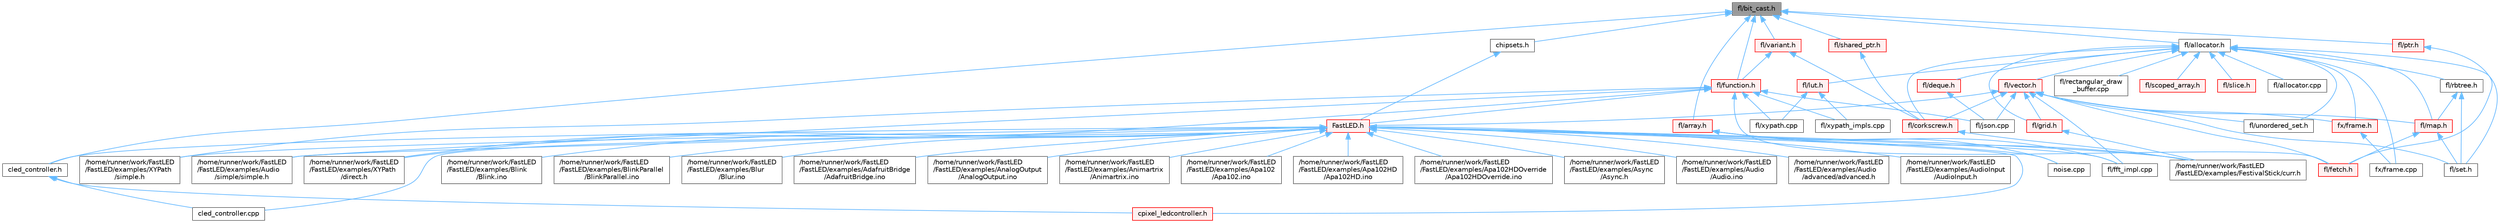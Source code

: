 digraph "fl/bit_cast.h"
{
 // INTERACTIVE_SVG=YES
 // LATEX_PDF_SIZE
  bgcolor="transparent";
  edge [fontname=Helvetica,fontsize=10,labelfontname=Helvetica,labelfontsize=10];
  node [fontname=Helvetica,fontsize=10,shape=box,height=0.2,width=0.4];
  Node1 [id="Node000001",label="fl/bit_cast.h",height=0.2,width=0.4,color="gray40", fillcolor="grey60", style="filled", fontcolor="black",tooltip=" "];
  Node1 -> Node2 [id="edge1_Node000001_Node000002",dir="back",color="steelblue1",style="solid",tooltip=" "];
  Node2 [id="Node000002",label="chipsets.h",height=0.2,width=0.4,color="grey40", fillcolor="white", style="filled",URL="$db/d66/chipsets_8h.html",tooltip="Contains the bulk of the definitions for the various LED chipsets supported."];
  Node2 -> Node3 [id="edge2_Node000002_Node000003",dir="back",color="steelblue1",style="solid",tooltip=" "];
  Node3 [id="Node000003",label="FastLED.h",height=0.2,width=0.4,color="red", fillcolor="#FFF0F0", style="filled",URL="$db/d97/_fast_l_e_d_8h.html",tooltip="central include file for FastLED, defines the CFastLED class/object"];
  Node3 -> Node4 [id="edge3_Node000003_Node000004",dir="back",color="steelblue1",style="solid",tooltip=" "];
  Node4 [id="Node000004",label="/home/runner/work/FastLED\l/FastLED/examples/AdafruitBridge\l/AdafruitBridge.ino",height=0.2,width=0.4,color="grey40", fillcolor="white", style="filled",URL="$d8/d21/_adafruit_bridge_8ino.html",tooltip=" "];
  Node3 -> Node5 [id="edge4_Node000003_Node000005",dir="back",color="steelblue1",style="solid",tooltip=" "];
  Node5 [id="Node000005",label="/home/runner/work/FastLED\l/FastLED/examples/AnalogOutput\l/AnalogOutput.ino",height=0.2,width=0.4,color="grey40", fillcolor="white", style="filled",URL="$d5/d17/_analog_output_8ino.html",tooltip="Demonstrates how to use FastLED color functions even without a \"pixel-addressible\" smart LED strip."];
  Node3 -> Node6 [id="edge5_Node000003_Node000006",dir="back",color="steelblue1",style="solid",tooltip=" "];
  Node6 [id="Node000006",label="/home/runner/work/FastLED\l/FastLED/examples/Animartrix\l/Animartrix.ino",height=0.2,width=0.4,color="grey40", fillcolor="white", style="filled",URL="$d6/d05/_animartrix_8ino.html",tooltip="Demo of the Animatrix effects."];
  Node3 -> Node7 [id="edge6_Node000003_Node000007",dir="back",color="steelblue1",style="solid",tooltip=" "];
  Node7 [id="Node000007",label="/home/runner/work/FastLED\l/FastLED/examples/Apa102\l/Apa102.ino",height=0.2,width=0.4,color="grey40", fillcolor="white", style="filled",URL="$dd/d0f/_apa102_8ino.html",tooltip=" "];
  Node3 -> Node8 [id="edge7_Node000003_Node000008",dir="back",color="steelblue1",style="solid",tooltip=" "];
  Node8 [id="Node000008",label="/home/runner/work/FastLED\l/FastLED/examples/Apa102HD\l/Apa102HD.ino",height=0.2,width=0.4,color="grey40", fillcolor="white", style="filled",URL="$d1/d75/_apa102_h_d_8ino.html",tooltip="Example showing how to use the APA102HD gamma correction."];
  Node3 -> Node9 [id="edge8_Node000003_Node000009",dir="back",color="steelblue1",style="solid",tooltip=" "];
  Node9 [id="Node000009",label="/home/runner/work/FastLED\l/FastLED/examples/Apa102HDOverride\l/Apa102HDOverride.ino",height=0.2,width=0.4,color="grey40", fillcolor="white", style="filled",URL="$d3/d6e/_apa102_h_d_override_8ino.html",tooltip=" "];
  Node3 -> Node10 [id="edge9_Node000003_Node000010",dir="back",color="steelblue1",style="solid",tooltip=" "];
  Node10 [id="Node000010",label="/home/runner/work/FastLED\l/FastLED/examples/Async\l/Async.h",height=0.2,width=0.4,color="grey40", fillcolor="white", style="filled",URL="$d5/d1b/examples_2_async_2async_8h.html",tooltip=" "];
  Node3 -> Node11 [id="edge10_Node000003_Node000011",dir="back",color="steelblue1",style="solid",tooltip=" "];
  Node11 [id="Node000011",label="/home/runner/work/FastLED\l/FastLED/examples/Audio\l/Audio.ino",height=0.2,width=0.4,color="grey40", fillcolor="white", style="filled",URL="$dc/d5d/_audio_8ino.html",tooltip="Audio visualization example with XY mapping."];
  Node3 -> Node12 [id="edge11_Node000003_Node000012",dir="back",color="steelblue1",style="solid",tooltip=" "];
  Node12 [id="Node000012",label="/home/runner/work/FastLED\l/FastLED/examples/Audio\l/advanced/advanced.h",height=0.2,width=0.4,color="grey40", fillcolor="white", style="filled",URL="$da/dc7/advanced_8h.html",tooltip=" "];
  Node3 -> Node13 [id="edge12_Node000003_Node000013",dir="back",color="steelblue1",style="solid",tooltip=" "];
  Node13 [id="Node000013",label="/home/runner/work/FastLED\l/FastLED/examples/Audio\l/simple/simple.h",height=0.2,width=0.4,color="grey40", fillcolor="white", style="filled",URL="$db/d49/_audio_2simple_2simple_8h.html",tooltip=" "];
  Node3 -> Node14 [id="edge13_Node000003_Node000014",dir="back",color="steelblue1",style="solid",tooltip=" "];
  Node14 [id="Node000014",label="/home/runner/work/FastLED\l/FastLED/examples/AudioInput\l/AudioInput.h",height=0.2,width=0.4,color="grey40", fillcolor="white", style="filled",URL="$d8/dce/_audio_input_8h.html",tooltip=" "];
  Node3 -> Node15 [id="edge14_Node000003_Node000015",dir="back",color="steelblue1",style="solid",tooltip=" "];
  Node15 [id="Node000015",label="/home/runner/work/FastLED\l/FastLED/examples/Blink\l/Blink.ino",height=0.2,width=0.4,color="grey40", fillcolor="white", style="filled",URL="$d0/dc3/_blink_8ino.html",tooltip="Blink the first LED of an LED strip."];
  Node3 -> Node16 [id="edge15_Node000003_Node000016",dir="back",color="steelblue1",style="solid",tooltip=" "];
  Node16 [id="Node000016",label="/home/runner/work/FastLED\l/FastLED/examples/BlinkParallel\l/BlinkParallel.ino",height=0.2,width=0.4,color="grey40", fillcolor="white", style="filled",URL="$d5/d4d/_blink_parallel_8ino.html",tooltip="Shows parallel usage of WS2812 strips."];
  Node3 -> Node17 [id="edge16_Node000003_Node000017",dir="back",color="steelblue1",style="solid",tooltip=" "];
  Node17 [id="Node000017",label="/home/runner/work/FastLED\l/FastLED/examples/Blur\l/Blur.ino",height=0.2,width=0.4,color="grey40", fillcolor="white", style="filled",URL="$d4/d0c/_blur_8ino.html",tooltip=" "];
  Node3 -> Node38 [id="edge17_Node000003_Node000038",dir="back",color="steelblue1",style="solid",tooltip=" "];
  Node38 [id="Node000038",label="/home/runner/work/FastLED\l/FastLED/examples/FestivalStick/curr.h",height=0.2,width=0.4,color="grey40", fillcolor="white", style="filled",URL="$d4/d06/curr_8h.html",tooltip=" "];
  Node3 -> Node98 [id="edge18_Node000003_Node000098",dir="back",color="steelblue1",style="solid",tooltip=" "];
  Node98 [id="Node000098",label="/home/runner/work/FastLED\l/FastLED/examples/XYPath\l/direct.h",height=0.2,width=0.4,color="grey40", fillcolor="white", style="filled",URL="$d6/daf/direct_8h.html",tooltip=" "];
  Node3 -> Node99 [id="edge19_Node000003_Node000099",dir="back",color="steelblue1",style="solid",tooltip=" "];
  Node99 [id="Node000099",label="/home/runner/work/FastLED\l/FastLED/examples/XYPath\l/simple.h",height=0.2,width=0.4,color="grey40", fillcolor="white", style="filled",URL="$d3/d52/_x_y_path_2simple_8h.html",tooltip=" "];
  Node3 -> Node104 [id="edge20_Node000003_Node000104",dir="back",color="steelblue1",style="solid",tooltip=" "];
  Node104 [id="Node000104",label="cled_controller.cpp",height=0.2,width=0.4,color="grey40", fillcolor="white", style="filled",URL="$dd/dd8/cled__controller_8cpp.html",tooltip="base definitions used by led controllers for writing out led data"];
  Node3 -> Node105 [id="edge21_Node000003_Node000105",dir="back",color="steelblue1",style="solid",tooltip=" "];
  Node105 [id="Node000105",label="cled_controller.h",height=0.2,width=0.4,color="grey40", fillcolor="white", style="filled",URL="$db/d6d/cled__controller_8h.html",tooltip="base definitions used by led controllers for writing out led data"];
  Node105 -> Node104 [id="edge22_Node000105_Node000104",dir="back",color="steelblue1",style="solid",tooltip=" "];
  Node105 -> Node106 [id="edge23_Node000105_Node000106",dir="back",color="steelblue1",style="solid",tooltip=" "];
  Node106 [id="Node000106",label="cpixel_ledcontroller.h",height=0.2,width=0.4,color="red", fillcolor="#FFF0F0", style="filled",URL="$d9/d57/cpixel__ledcontroller_8h.html",tooltip="defines the templated version of the CLEDController class"];
  Node3 -> Node106 [id="edge24_Node000003_Node000106",dir="back",color="steelblue1",style="solid",tooltip=" "];
  Node3 -> Node123 [id="edge25_Node000003_Node000123",dir="back",color="steelblue1",style="solid",tooltip=" "];
  Node123 [id="Node000123",label="fl/fft_impl.cpp",height=0.2,width=0.4,color="grey40", fillcolor="white", style="filled",URL="$d1/dff/fft__impl_8cpp.html",tooltip=" "];
  Node3 -> Node147 [id="edge26_Node000003_Node000147",dir="back",color="steelblue1",style="solid",tooltip=" "];
  Node147 [id="Node000147",label="noise.cpp",height=0.2,width=0.4,color="grey40", fillcolor="white", style="filled",URL="$d6/de8/noise_8cpp.html",tooltip="Functions to generate and fill arrays with noise."];
  Node1 -> Node105 [id="edge27_Node000001_Node000105",dir="back",color="steelblue1",style="solid",tooltip=" "];
  Node1 -> Node159 [id="edge28_Node000001_Node000159",dir="back",color="steelblue1",style="solid",tooltip=" "];
  Node159 [id="Node000159",label="fl/allocator.h",height=0.2,width=0.4,color="grey40", fillcolor="white", style="filled",URL="$da/da9/allocator_8h.html",tooltip=" "];
  Node159 -> Node160 [id="edge29_Node000159_Node000160",dir="back",color="steelblue1",style="solid",tooltip=" "];
  Node160 [id="Node000160",label="fl/allocator.cpp",height=0.2,width=0.4,color="grey40", fillcolor="white", style="filled",URL="$d6/d89/allocator_8cpp.html",tooltip=" "];
  Node159 -> Node161 [id="edge30_Node000159_Node000161",dir="back",color="steelblue1",style="solid",tooltip=" "];
  Node161 [id="Node000161",label="fl/corkscrew.h",height=0.2,width=0.4,color="red", fillcolor="#FFF0F0", style="filled",URL="$d1/dd4/src_2fl_2corkscrew_8h.html",tooltip="Corkscrew LED strip projection and rendering."];
  Node161 -> Node38 [id="edge31_Node000161_Node000038",dir="back",color="steelblue1",style="solid",tooltip=" "];
  Node159 -> Node163 [id="edge32_Node000159_Node000163",dir="back",color="steelblue1",style="solid",tooltip=" "];
  Node163 [id="Node000163",label="fl/deque.h",height=0.2,width=0.4,color="red", fillcolor="#FFF0F0", style="filled",URL="$dc/d44/deque_8h.html",tooltip=" "];
  Node163 -> Node164 [id="edge33_Node000163_Node000164",dir="back",color="steelblue1",style="solid",tooltip=" "];
  Node164 [id="Node000164",label="fl/json.cpp",height=0.2,width=0.4,color="grey40", fillcolor="white", style="filled",URL="$dd/d55/json_8cpp.html",tooltip=" "];
  Node159 -> Node166 [id="edge34_Node000159_Node000166",dir="back",color="steelblue1",style="solid",tooltip=" "];
  Node166 [id="Node000166",label="fl/grid.h",height=0.2,width=0.4,color="red", fillcolor="#FFF0F0", style="filled",URL="$da/d15/grid_8h.html",tooltip=" "];
  Node166 -> Node38 [id="edge35_Node000166_Node000038",dir="back",color="steelblue1",style="solid",tooltip=" "];
  Node159 -> Node175 [id="edge36_Node000159_Node000175",dir="back",color="steelblue1",style="solid",tooltip=" "];
  Node175 [id="Node000175",label="fl/lut.h",height=0.2,width=0.4,color="red", fillcolor="#FFF0F0", style="filled",URL="$db/d54/lut_8h.html",tooltip=" "];
  Node175 -> Node170 [id="edge37_Node000175_Node000170",dir="back",color="steelblue1",style="solid",tooltip=" "];
  Node170 [id="Node000170",label="fl/xypath.cpp",height=0.2,width=0.4,color="grey40", fillcolor="white", style="filled",URL="$d4/d78/xypath_8cpp.html",tooltip=" "];
  Node175 -> Node171 [id="edge38_Node000175_Node000171",dir="back",color="steelblue1",style="solid",tooltip=" "];
  Node171 [id="Node000171",label="fl/xypath_impls.cpp",height=0.2,width=0.4,color="grey40", fillcolor="white", style="filled",URL="$d4/db1/xypath__impls_8cpp.html",tooltip=" "];
  Node159 -> Node245 [id="edge39_Node000159_Node000245",dir="back",color="steelblue1",style="solid",tooltip=" "];
  Node245 [id="Node000245",label="fl/map.h",height=0.2,width=0.4,color="red", fillcolor="#FFF0F0", style="filled",URL="$dc/db7/map_8h.html",tooltip=" "];
  Node245 -> Node246 [id="edge40_Node000245_Node000246",dir="back",color="steelblue1",style="solid",tooltip=" "];
  Node246 [id="Node000246",label="fl/fetch.h",height=0.2,width=0.4,color="red", fillcolor="#FFF0F0", style="filled",URL="$d6/d6a/fetch_8h.html",tooltip="Unified HTTP fetch API for FastLED (cross-platform)"];
  Node245 -> Node249 [id="edge41_Node000245_Node000249",dir="back",color="steelblue1",style="solid",tooltip=" "];
  Node249 [id="Node000249",label="fl/set.h",height=0.2,width=0.4,color="grey40", fillcolor="white", style="filled",URL="$d4/d13/set_8h.html",tooltip=" "];
  Node159 -> Node250 [id="edge42_Node000159_Node000250",dir="back",color="steelblue1",style="solid",tooltip=" "];
  Node250 [id="Node000250",label="fl/rbtree.h",height=0.2,width=0.4,color="grey40", fillcolor="white", style="filled",URL="$d5/ddf/rbtree_8h.html",tooltip=" "];
  Node250 -> Node245 [id="edge43_Node000250_Node000245",dir="back",color="steelblue1",style="solid",tooltip=" "];
  Node250 -> Node249 [id="edge44_Node000250_Node000249",dir="back",color="steelblue1",style="solid",tooltip=" "];
  Node159 -> Node248 [id="edge45_Node000159_Node000248",dir="back",color="steelblue1",style="solid",tooltip=" "];
  Node248 [id="Node000248",label="fl/rectangular_draw\l_buffer.cpp",height=0.2,width=0.4,color="grey40", fillcolor="white", style="filled",URL="$d3/d8d/rectangular__draw__buffer_8cpp.html",tooltip=" "];
  Node159 -> Node251 [id="edge46_Node000159_Node000251",dir="back",color="steelblue1",style="solid",tooltip=" "];
  Node251 [id="Node000251",label="fl/scoped_array.h",height=0.2,width=0.4,color="red", fillcolor="#FFF0F0", style="filled",URL="$dc/d00/scoped__array_8h.html",tooltip=" "];
  Node159 -> Node249 [id="edge47_Node000159_Node000249",dir="back",color="steelblue1",style="solid",tooltip=" "];
  Node159 -> Node343 [id="edge48_Node000159_Node000343",dir="back",color="steelblue1",style="solid",tooltip=" "];
  Node343 [id="Node000343",label="fl/slice.h",height=0.2,width=0.4,color="red", fillcolor="#FFF0F0", style="filled",URL="$d0/d48/slice_8h.html",tooltip=" "];
  Node159 -> Node281 [id="edge49_Node000159_Node000281",dir="back",color="steelblue1",style="solid",tooltip=" "];
  Node281 [id="Node000281",label="fl/unordered_set.h",height=0.2,width=0.4,color="grey40", fillcolor="white", style="filled",URL="$df/d26/unordered__set_8h.html",tooltip=" "];
  Node159 -> Node301 [id="edge50_Node000159_Node000301",dir="back",color="steelblue1",style="solid",tooltip=" "];
  Node301 [id="Node000301",label="fl/vector.h",height=0.2,width=0.4,color="red", fillcolor="#FFF0F0", style="filled",URL="$d6/d68/vector_8h.html",tooltip=" "];
  Node301 -> Node3 [id="edge51_Node000301_Node000003",dir="back",color="steelblue1",style="solid",tooltip=" "];
  Node301 -> Node161 [id="edge52_Node000301_Node000161",dir="back",color="steelblue1",style="solid",tooltip=" "];
  Node301 -> Node246 [id="edge53_Node000301_Node000246",dir="back",color="steelblue1",style="solid",tooltip=" "];
  Node301 -> Node123 [id="edge54_Node000301_Node000123",dir="back",color="steelblue1",style="solid",tooltip=" "];
  Node301 -> Node166 [id="edge55_Node000301_Node000166",dir="back",color="steelblue1",style="solid",tooltip=" "];
  Node301 -> Node164 [id="edge56_Node000301_Node000164",dir="back",color="steelblue1",style="solid",tooltip=" "];
  Node301 -> Node245 [id="edge57_Node000301_Node000245",dir="back",color="steelblue1",style="solid",tooltip=" "];
  Node301 -> Node249 [id="edge58_Node000301_Node000249",dir="back",color="steelblue1",style="solid",tooltip=" "];
  Node301 -> Node281 [id="edge59_Node000301_Node000281",dir="back",color="steelblue1",style="solid",tooltip=" "];
  Node301 -> Node238 [id="edge60_Node000301_Node000238",dir="back",color="steelblue1",style="solid",tooltip=" "];
  Node238 [id="Node000238",label="fx/frame.h",height=0.2,width=0.4,color="red", fillcolor="#FFF0F0", style="filled",URL="$df/d7d/frame_8h.html",tooltip=" "];
  Node238 -> Node237 [id="edge61_Node000238_Node000237",dir="back",color="steelblue1",style="solid",tooltip=" "];
  Node237 [id="Node000237",label="fx/frame.cpp",height=0.2,width=0.4,color="grey40", fillcolor="white", style="filled",URL="$da/d14/frame_8cpp.html",tooltip=" "];
  Node159 -> Node237 [id="edge62_Node000159_Node000237",dir="back",color="steelblue1",style="solid",tooltip=" "];
  Node159 -> Node238 [id="edge63_Node000159_Node000238",dir="back",color="steelblue1",style="solid",tooltip=" "];
  Node1 -> Node290 [id="edge64_Node000001_Node000290",dir="back",color="steelblue1",style="solid",tooltip=" "];
  Node290 [id="Node000290",label="fl/array.h",height=0.2,width=0.4,color="red", fillcolor="#FFF0F0", style="filled",URL="$db/d63/array_8h.html",tooltip=" "];
  Node290 -> Node38 [id="edge65_Node000290_Node000038",dir="back",color="steelblue1",style="solid",tooltip=" "];
  Node290 -> Node123 [id="edge66_Node000290_Node000123",dir="back",color="steelblue1",style="solid",tooltip=" "];
  Node290 -> Node147 [id="edge67_Node000290_Node000147",dir="back",color="steelblue1",style="solid",tooltip=" "];
  Node1 -> Node267 [id="edge68_Node000001_Node000267",dir="back",color="steelblue1",style="solid",tooltip=" "];
  Node267 [id="Node000267",label="fl/function.h",height=0.2,width=0.4,color="red", fillcolor="#FFF0F0", style="filled",URL="$dd/d67/function_8h.html",tooltip=" "];
  Node267 -> Node13 [id="edge69_Node000267_Node000013",dir="back",color="steelblue1",style="solid",tooltip=" "];
  Node267 -> Node98 [id="edge70_Node000267_Node000098",dir="back",color="steelblue1",style="solid",tooltip=" "];
  Node267 -> Node99 [id="edge71_Node000267_Node000099",dir="back",color="steelblue1",style="solid",tooltip=" "];
  Node267 -> Node3 [id="edge72_Node000267_Node000003",dir="back",color="steelblue1",style="solid",tooltip=" "];
  Node267 -> Node246 [id="edge73_Node000267_Node000246",dir="back",color="steelblue1",style="solid",tooltip=" "];
  Node267 -> Node164 [id="edge74_Node000267_Node000164",dir="back",color="steelblue1",style="solid",tooltip=" "];
  Node267 -> Node170 [id="edge75_Node000267_Node000170",dir="back",color="steelblue1",style="solid",tooltip=" "];
  Node267 -> Node171 [id="edge76_Node000267_Node000171",dir="back",color="steelblue1",style="solid",tooltip=" "];
  Node1 -> Node256 [id="edge77_Node000001_Node000256",dir="back",color="steelblue1",style="solid",tooltip=" "];
  Node256 [id="Node000256",label="fl/ptr.h",height=0.2,width=0.4,color="red", fillcolor="#FFF0F0", style="filled",URL="$dd/d98/ptr_8h.html",tooltip=" "];
  Node256 -> Node246 [id="edge78_Node000256_Node000246",dir="back",color="steelblue1",style="solid",tooltip=" "];
  Node1 -> Node353 [id="edge79_Node000001_Node000353",dir="back",color="steelblue1",style="solid",tooltip=" "];
  Node353 [id="Node000353",label="fl/shared_ptr.h",height=0.2,width=0.4,color="red", fillcolor="#FFF0F0", style="filled",URL="$df/d6a/shared__ptr_8h.html",tooltip=" "];
  Node353 -> Node161 [id="edge80_Node000353_Node000161",dir="back",color="steelblue1",style="solid",tooltip=" "];
  Node1 -> Node362 [id="edge81_Node000001_Node000362",dir="back",color="steelblue1",style="solid",tooltip=" "];
  Node362 [id="Node000362",label="fl/variant.h",height=0.2,width=0.4,color="red", fillcolor="#FFF0F0", style="filled",URL="$d6/d10/variant_8h.html",tooltip=" "];
  Node362 -> Node161 [id="edge82_Node000362_Node000161",dir="back",color="steelblue1",style="solid",tooltip=" "];
  Node362 -> Node267 [id="edge83_Node000362_Node000267",dir="back",color="steelblue1",style="solid",tooltip=" "];
}
